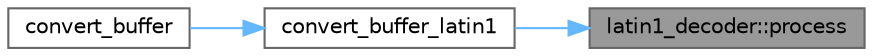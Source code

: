 digraph "latin1_decoder::process"
{
 // INTERACTIVE_SVG=YES
 // LATEX_PDF_SIZE
  bgcolor="transparent";
  edge [fontname=Helvetica,fontsize=10,labelfontname=Helvetica,labelfontsize=10];
  node [fontname=Helvetica,fontsize=10,shape=box,height=0.2,width=0.4];
  rankdir="RL";
  Node1 [id="Node000001",label="latin1_decoder::process",height=0.2,width=0.4,color="gray40", fillcolor="grey60", style="filled", fontcolor="black",tooltip=" "];
  Node1 -> Node2 [id="edge1_Node000001_Node000002",dir="back",color="steelblue1",style="solid",tooltip=" "];
  Node2 [id="Node000002",label="convert_buffer_latin1",height=0.2,width=0.4,color="grey40", fillcolor="white", style="filled",URL="$db/d20/pugixml_8cpp.html#aab8dd109bccbb59a8a2c3f5b638cd16a",tooltip=" "];
  Node2 -> Node3 [id="edge2_Node000002_Node000003",dir="back",color="steelblue1",style="solid",tooltip=" "];
  Node3 [id="Node000003",label="convert_buffer",height=0.2,width=0.4,color="grey40", fillcolor="white", style="filled",URL="$db/d20/pugixml_8cpp.html#a307f5fbb9d87b5938c0b442458185ca6",tooltip=" "];
}
